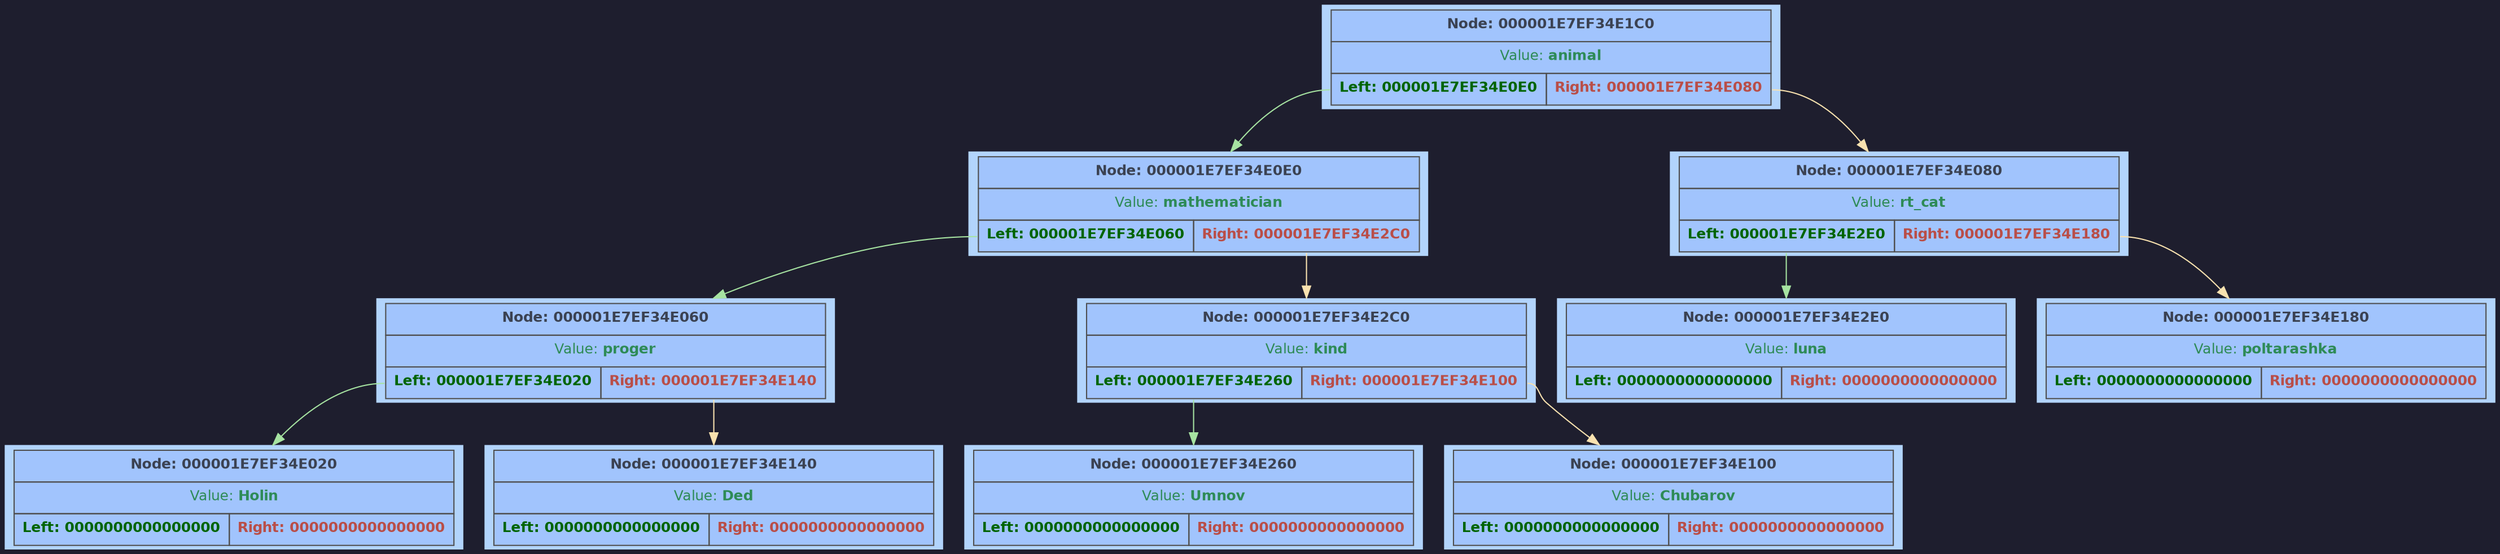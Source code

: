 digraph G {
	rankdir = TB;
	bgcolor="#1e1e2e";
	node [shape=rectangle, style=filled, fontname=Helvetica, fontsize=12, fillcolor="#89b4fa", color="#cba6f7", fontcolor="#1e1e2e"];
	node000001E7EF34E1C0 [shape=plaintext; style=filled; color="#fcf0d2"; fillcolor="#b2d4fc"; label = <
		         <table BORDER="0" CELLBORDER="1" CELLSPACING="0" CELLPADDING="6" BGCOLOR="#a1c4fd" COLOR="#4f4f4f">
			           <tr><td align='center' colspan='2'><FONT COLOR='#3b4252'><b>Node: 000001E7EF34E1C0</b></FONT></td></tr>
			           <tr><td align='center' colspan='2'><FONT COLOR='#2e8b57'>Value: <b>animal</b></FONT></td></tr>
			           <tr>
			               <td WIDTH='150' PORT='left'  align='center'><FONT COLOR='#006400'><b>Left: 000001E7EF34E0E0</b></FONT></td>
			               <td WIDTH='150' PORT='right' align='center'><FONT COLOR='#b94e48'><b>Right: 000001E7EF34E080</b></FONT></td>
			           </tr>
		         </table> >];
	node000001E7EF34E0E0 [shape=plaintext; style=filled; color="#fcf0d2"; fillcolor="#b2d4fc"; label = <
		         <table BORDER="0" CELLBORDER="1" CELLSPACING="0" CELLPADDING="6" BGCOLOR="#a1c4fd" COLOR="#4f4f4f">
			           <tr><td align='center' colspan='2'><FONT COLOR='#3b4252'><b>Node: 000001E7EF34E0E0</b></FONT></td></tr>
			           <tr><td align='center' colspan='2'><FONT COLOR='#2e8b57'>Value: <b>mathematician</b></FONT></td></tr>
			           <tr>
			               <td WIDTH='150' PORT='left'  align='center'><FONT COLOR='#006400'><b>Left: 000001E7EF34E060</b></FONT></td>
			               <td WIDTH='150' PORT='right' align='center'><FONT COLOR='#b94e48'><b>Right: 000001E7EF34E2C0</b></FONT></td>
			           </tr>
		         </table> >];
	node000001E7EF34E060 [shape=plaintext; style=filled; color="#fcf0d2"; fillcolor="#b2d4fc"; label = <
		         <table BORDER="0" CELLBORDER="1" CELLSPACING="0" CELLPADDING="6" BGCOLOR="#a1c4fd" COLOR="#4f4f4f">
			           <tr><td align='center' colspan='2'><FONT COLOR='#3b4252'><b>Node: 000001E7EF34E060</b></FONT></td></tr>
			           <tr><td align='center' colspan='2'><FONT COLOR='#2e8b57'>Value: <b>proger</b></FONT></td></tr>
			           <tr>
			               <td WIDTH='150' PORT='left'  align='center'><FONT COLOR='#006400'><b>Left: 000001E7EF34E020</b></FONT></td>
			               <td WIDTH='150' PORT='right' align='center'><FONT COLOR='#b94e48'><b>Right: 000001E7EF34E140</b></FONT></td>
			           </tr>
		         </table> >];
	node000001E7EF34E020 [shape=plaintext; style=filled; color="#fcf0d2"; fillcolor="#b2d4fc"; label = <
		         <table BORDER="0" CELLBORDER="1" CELLSPACING="0" CELLPADDING="6" BGCOLOR="#a1c4fd" COLOR="#4f4f4f">
			           <tr><td align='center' colspan='2'><FONT COLOR='#3b4252'><b>Node: 000001E7EF34E020</b></FONT></td></tr>
			           <tr><td align='center' colspan='2'><FONT COLOR='#2e8b57'>Value: <b>Holin</b></FONT></td></tr>
			           <tr>
			               <td WIDTH='150' PORT='left'  align='center'><FONT COLOR='#006400'><b>Left: 0000000000000000</b></FONT></td>
			               <td WIDTH='150' PORT='right' align='center'><FONT COLOR='#b94e48'><b>Right: 0000000000000000</b></FONT></td>
			           </tr>
		         </table> >];
	node000001E7EF34E060:left -> node000001E7EF34E020 [color="#a6e3a1"]
	node000001E7EF34E140 [shape=plaintext; style=filled; color="#fcf0d2"; fillcolor="#b2d4fc"; label = <
		         <table BORDER="0" CELLBORDER="1" CELLSPACING="0" CELLPADDING="6" BGCOLOR="#a1c4fd" COLOR="#4f4f4f">
			           <tr><td align='center' colspan='2'><FONT COLOR='#3b4252'><b>Node: 000001E7EF34E140</b></FONT></td></tr>
			           <tr><td align='center' colspan='2'><FONT COLOR='#2e8b57'>Value: <b>Ded</b></FONT></td></tr>
			           <tr>
			               <td WIDTH='150' PORT='left'  align='center'><FONT COLOR='#006400'><b>Left: 0000000000000000</b></FONT></td>
			               <td WIDTH='150' PORT='right' align='center'><FONT COLOR='#b94e48'><b>Right: 0000000000000000</b></FONT></td>
			           </tr>
		         </table> >];
	node000001E7EF34E060:right -> node000001E7EF34E140 [color="#f9e2af"]
	node000001E7EF34E0E0:left -> node000001E7EF34E060 [color="#a6e3a1"]
	node000001E7EF34E2C0 [shape=plaintext; style=filled; color="#fcf0d2"; fillcolor="#b2d4fc"; label = <
		         <table BORDER="0" CELLBORDER="1" CELLSPACING="0" CELLPADDING="6" BGCOLOR="#a1c4fd" COLOR="#4f4f4f">
			           <tr><td align='center' colspan='2'><FONT COLOR='#3b4252'><b>Node: 000001E7EF34E2C0</b></FONT></td></tr>
			           <tr><td align='center' colspan='2'><FONT COLOR='#2e8b57'>Value: <b>kind</b></FONT></td></tr>
			           <tr>
			               <td WIDTH='150' PORT='left'  align='center'><FONT COLOR='#006400'><b>Left: 000001E7EF34E260</b></FONT></td>
			               <td WIDTH='150' PORT='right' align='center'><FONT COLOR='#b94e48'><b>Right: 000001E7EF34E100</b></FONT></td>
			           </tr>
		         </table> >];
	node000001E7EF34E260 [shape=plaintext; style=filled; color="#fcf0d2"; fillcolor="#b2d4fc"; label = <
		         <table BORDER="0" CELLBORDER="1" CELLSPACING="0" CELLPADDING="6" BGCOLOR="#a1c4fd" COLOR="#4f4f4f">
			           <tr><td align='center' colspan='2'><FONT COLOR='#3b4252'><b>Node: 000001E7EF34E260</b></FONT></td></tr>
			           <tr><td align='center' colspan='2'><FONT COLOR='#2e8b57'>Value: <b>Umnov</b></FONT></td></tr>
			           <tr>
			               <td WIDTH='150' PORT='left'  align='center'><FONT COLOR='#006400'><b>Left: 0000000000000000</b></FONT></td>
			               <td WIDTH='150' PORT='right' align='center'><FONT COLOR='#b94e48'><b>Right: 0000000000000000</b></FONT></td>
			           </tr>
		         </table> >];
	node000001E7EF34E2C0:left -> node000001E7EF34E260 [color="#a6e3a1"]
	node000001E7EF34E100 [shape=plaintext; style=filled; color="#fcf0d2"; fillcolor="#b2d4fc"; label = <
		         <table BORDER="0" CELLBORDER="1" CELLSPACING="0" CELLPADDING="6" BGCOLOR="#a1c4fd" COLOR="#4f4f4f">
			           <tr><td align='center' colspan='2'><FONT COLOR='#3b4252'><b>Node: 000001E7EF34E100</b></FONT></td></tr>
			           <tr><td align='center' colspan='2'><FONT COLOR='#2e8b57'>Value: <b>Chubarov</b></FONT></td></tr>
			           <tr>
			               <td WIDTH='150' PORT='left'  align='center'><FONT COLOR='#006400'><b>Left: 0000000000000000</b></FONT></td>
			               <td WIDTH='150' PORT='right' align='center'><FONT COLOR='#b94e48'><b>Right: 0000000000000000</b></FONT></td>
			           </tr>
		         </table> >];
	node000001E7EF34E2C0:right -> node000001E7EF34E100 [color="#f9e2af"]
	node000001E7EF34E0E0:right -> node000001E7EF34E2C0 [color="#f9e2af"]
	node000001E7EF34E1C0:left -> node000001E7EF34E0E0 [color="#a6e3a1"]
	node000001E7EF34E080 [shape=plaintext; style=filled; color="#fcf0d2"; fillcolor="#b2d4fc"; label = <
		         <table BORDER="0" CELLBORDER="1" CELLSPACING="0" CELLPADDING="6" BGCOLOR="#a1c4fd" COLOR="#4f4f4f">
			           <tr><td align='center' colspan='2'><FONT COLOR='#3b4252'><b>Node: 000001E7EF34E080</b></FONT></td></tr>
			           <tr><td align='center' colspan='2'><FONT COLOR='#2e8b57'>Value: <b>rt_cat</b></FONT></td></tr>
			           <tr>
			               <td WIDTH='150' PORT='left'  align='center'><FONT COLOR='#006400'><b>Left: 000001E7EF34E2E0</b></FONT></td>
			               <td WIDTH='150' PORT='right' align='center'><FONT COLOR='#b94e48'><b>Right: 000001E7EF34E180</b></FONT></td>
			           </tr>
		         </table> >];
	node000001E7EF34E2E0 [shape=plaintext; style=filled; color="#fcf0d2"; fillcolor="#b2d4fc"; label = <
		         <table BORDER="0" CELLBORDER="1" CELLSPACING="0" CELLPADDING="6" BGCOLOR="#a1c4fd" COLOR="#4f4f4f">
			           <tr><td align='center' colspan='2'><FONT COLOR='#3b4252'><b>Node: 000001E7EF34E2E0</b></FONT></td></tr>
			           <tr><td align='center' colspan='2'><FONT COLOR='#2e8b57'>Value: <b>luna</b></FONT></td></tr>
			           <tr>
			               <td WIDTH='150' PORT='left'  align='center'><FONT COLOR='#006400'><b>Left: 0000000000000000</b></FONT></td>
			               <td WIDTH='150' PORT='right' align='center'><FONT COLOR='#b94e48'><b>Right: 0000000000000000</b></FONT></td>
			           </tr>
		         </table> >];
	node000001E7EF34E080:left -> node000001E7EF34E2E0 [color="#a6e3a1"]
	node000001E7EF34E180 [shape=plaintext; style=filled; color="#fcf0d2"; fillcolor="#b2d4fc"; label = <
		         <table BORDER="0" CELLBORDER="1" CELLSPACING="0" CELLPADDING="6" BGCOLOR="#a1c4fd" COLOR="#4f4f4f">
			           <tr><td align='center' colspan='2'><FONT COLOR='#3b4252'><b>Node: 000001E7EF34E180</b></FONT></td></tr>
			           <tr><td align='center' colspan='2'><FONT COLOR='#2e8b57'>Value: <b>poltarashka</b></FONT></td></tr>
			           <tr>
			               <td WIDTH='150' PORT='left'  align='center'><FONT COLOR='#006400'><b>Left: 0000000000000000</b></FONT></td>
			               <td WIDTH='150' PORT='right' align='center'><FONT COLOR='#b94e48'><b>Right: 0000000000000000</b></FONT></td>
			           </tr>
		         </table> >];
	node000001E7EF34E080:right -> node000001E7EF34E180 [color="#f9e2af"]
	node000001E7EF34E1C0:right -> node000001E7EF34E080 [color="#f9e2af"]
}
